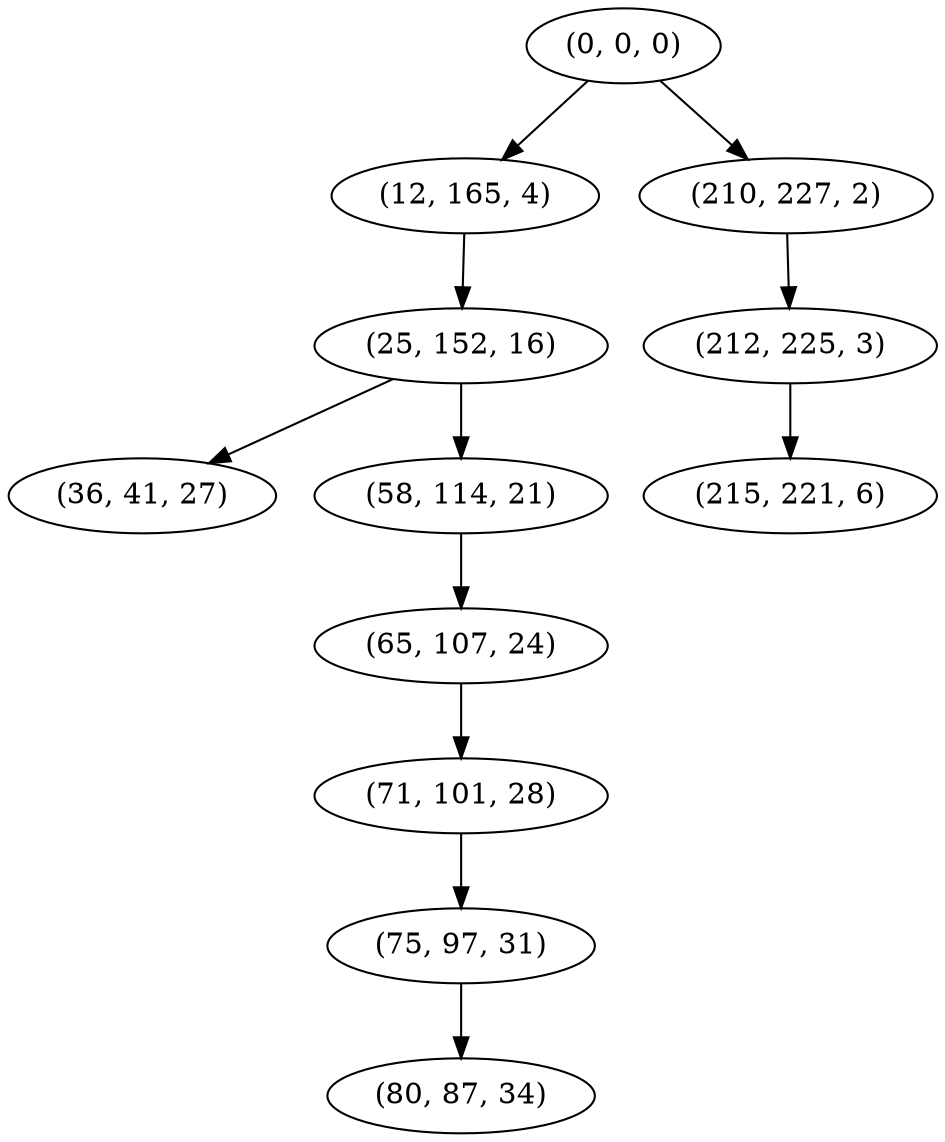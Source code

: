 digraph tree {
    "(0, 0, 0)";
    "(12, 165, 4)";
    "(25, 152, 16)";
    "(36, 41, 27)";
    "(58, 114, 21)";
    "(65, 107, 24)";
    "(71, 101, 28)";
    "(75, 97, 31)";
    "(80, 87, 34)";
    "(210, 227, 2)";
    "(212, 225, 3)";
    "(215, 221, 6)";
    "(0, 0, 0)" -> "(12, 165, 4)";
    "(0, 0, 0)" -> "(210, 227, 2)";
    "(12, 165, 4)" -> "(25, 152, 16)";
    "(25, 152, 16)" -> "(36, 41, 27)";
    "(25, 152, 16)" -> "(58, 114, 21)";
    "(58, 114, 21)" -> "(65, 107, 24)";
    "(65, 107, 24)" -> "(71, 101, 28)";
    "(71, 101, 28)" -> "(75, 97, 31)";
    "(75, 97, 31)" -> "(80, 87, 34)";
    "(210, 227, 2)" -> "(212, 225, 3)";
    "(212, 225, 3)" -> "(215, 221, 6)";
}
